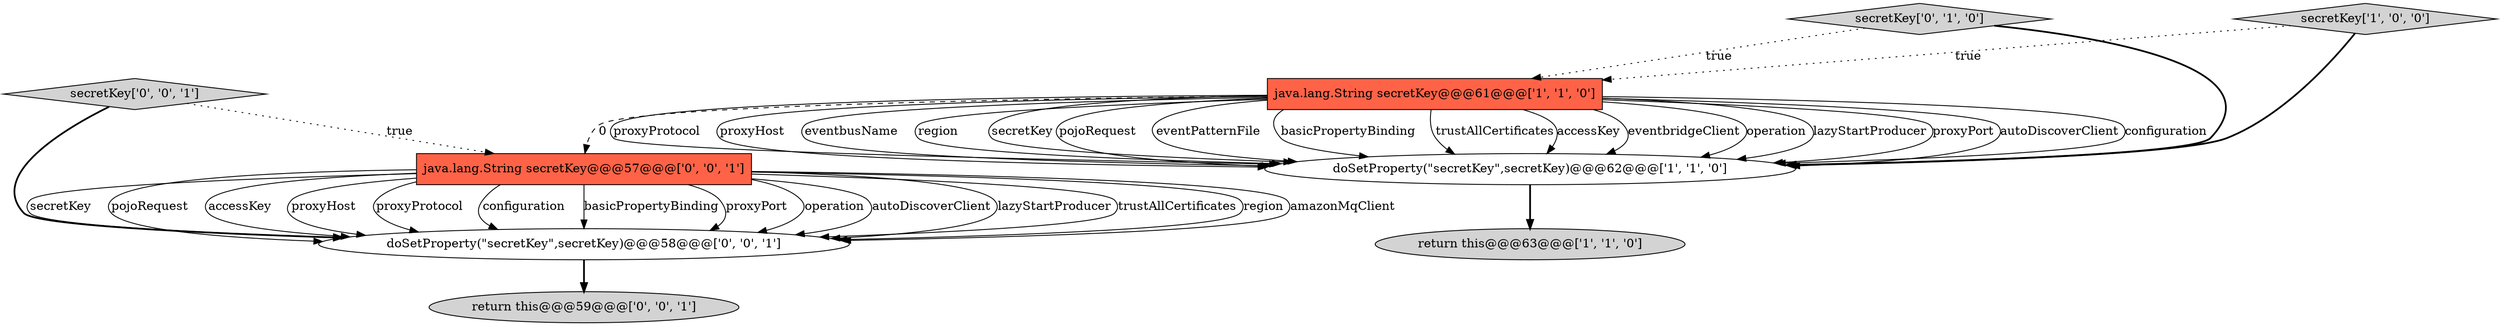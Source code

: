 digraph {
2 [style = filled, label = "java.lang.String secretKey@@@61@@@['1', '1', '0']", fillcolor = tomato, shape = box image = "AAA0AAABBB1BBB"];
7 [style = filled, label = "return this@@@59@@@['0', '0', '1']", fillcolor = lightgray, shape = ellipse image = "AAA0AAABBB3BBB"];
6 [style = filled, label = "java.lang.String secretKey@@@57@@@['0', '0', '1']", fillcolor = tomato, shape = box image = "AAA0AAABBB3BBB"];
3 [style = filled, label = "secretKey['1', '0', '0']", fillcolor = lightgray, shape = diamond image = "AAA0AAABBB1BBB"];
1 [style = filled, label = "return this@@@63@@@['1', '1', '0']", fillcolor = lightgray, shape = ellipse image = "AAA0AAABBB1BBB"];
4 [style = filled, label = "secretKey['0', '1', '0']", fillcolor = lightgray, shape = diamond image = "AAA0AAABBB2BBB"];
0 [style = filled, label = "doSetProperty(\"secretKey\",secretKey)@@@62@@@['1', '1', '0']", fillcolor = white, shape = ellipse image = "AAA0AAABBB1BBB"];
8 [style = filled, label = "secretKey['0', '0', '1']", fillcolor = lightgray, shape = diamond image = "AAA0AAABBB3BBB"];
5 [style = filled, label = "doSetProperty(\"secretKey\",secretKey)@@@58@@@['0', '0', '1']", fillcolor = white, shape = ellipse image = "AAA0AAABBB3BBB"];
2->0 [style = solid, label="pojoRequest"];
2->0 [style = solid, label="eventPatternFile"];
6->5 [style = solid, label="operation"];
8->5 [style = bold, label=""];
2->0 [style = solid, label="basicPropertyBinding"];
6->5 [style = solid, label="autoDiscoverClient"];
6->5 [style = solid, label="lazyStartProducer"];
2->0 [style = solid, label="trustAllCertificates"];
8->6 [style = dotted, label="true"];
2->0 [style = solid, label="accessKey"];
2->0 [style = solid, label="eventbridgeClient"];
6->5 [style = solid, label="trustAllCertificates"];
2->0 [style = solid, label="operation"];
0->1 [style = bold, label=""];
2->0 [style = solid, label="lazyStartProducer"];
6->5 [style = solid, label="region"];
2->6 [style = dashed, label="0"];
6->5 [style = solid, label="amazonMqClient"];
2->0 [style = solid, label="proxyPort"];
6->5 [style = solid, label="secretKey"];
2->0 [style = solid, label="autoDiscoverClient"];
2->0 [style = solid, label="configuration"];
6->5 [style = solid, label="pojoRequest"];
6->5 [style = solid, label="accessKey"];
3->0 [style = bold, label=""];
3->2 [style = dotted, label="true"];
6->5 [style = solid, label="proxyHost"];
2->0 [style = solid, label="proxyProtocol"];
2->0 [style = solid, label="proxyHost"];
6->5 [style = solid, label="proxyProtocol"];
6->5 [style = solid, label="configuration"];
6->5 [style = solid, label="basicPropertyBinding"];
6->5 [style = solid, label="proxyPort"];
5->7 [style = bold, label=""];
4->0 [style = bold, label=""];
2->0 [style = solid, label="eventbusName"];
4->2 [style = dotted, label="true"];
2->0 [style = solid, label="region"];
2->0 [style = solid, label="secretKey"];
}
